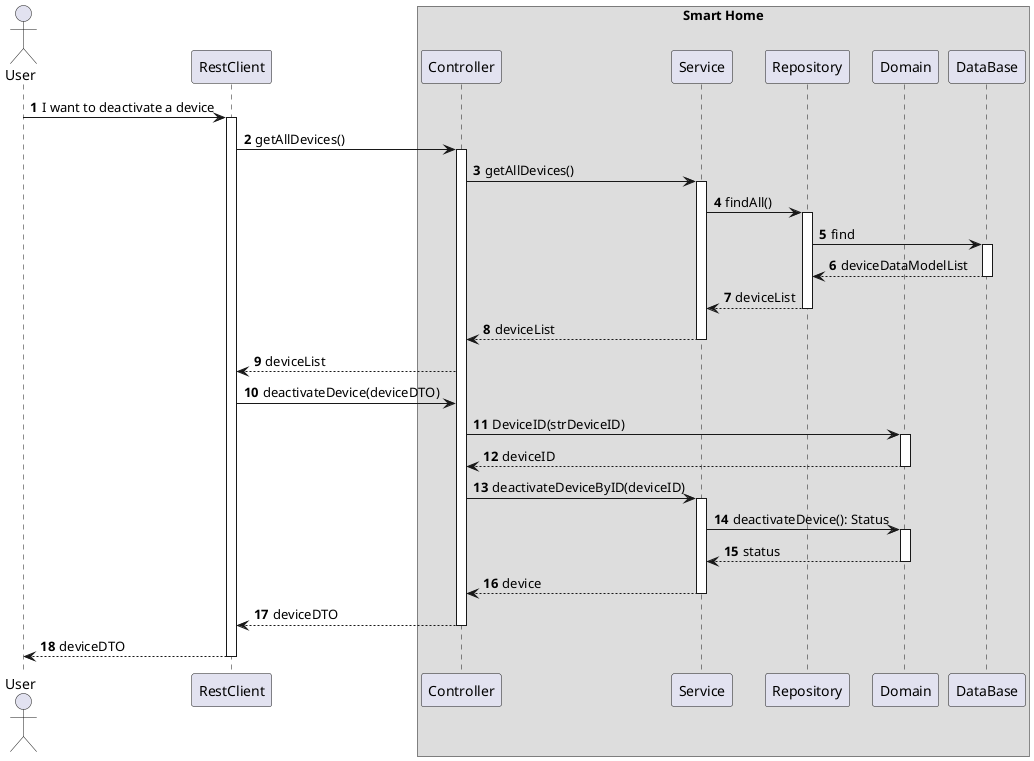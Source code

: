 @startuml
'https://plantuml.com/sequence-diagram
!pragma layout smetana

autonumber

actor "User" as User
participant "RestClient" as RC
box "Smart Home"
    participant "Controller" as CTRL
        participant "Service" as SV
        participant "Repository" as REPO
        participant "Domain" as DOM
        participant "DataBase" as BD
end box



User -> RC : I want to deactivate a device
activate RC

RC -> CTRL : getAllDevices()
activate CTRL

CTRL -> SV : getAllDevices()
activate SV

SV -> REPO : findAll()
activate REPO

REPO -> BD : find
activate BD

BD --> REPO : deviceDataModelList
deactivate BD

REPO --> SV : deviceList
deactivate REPO

SV --> CTRL : deviceList
deactivate SV

CTRL --> RC : deviceList

RC -> CTRL : deactivateDevice(deviceDTO)

CTRL -> DOM : DeviceID(strDeviceID)
activate DOM
DOM --> CTRL : deviceID
deactivate DOM

CTRL -> SV : deactivateDeviceByID(deviceID)
activate SV

SV -> DOM : deactivateDevice(): Status
activate DOM

DOM --> SV : status
deactivate DOM

SV --> CTRL : device
deactivate SV

CTRL --> RC : deviceDTO
deactivate CTRL

RC --> User : deviceDTO
deactivate RC

@enduml